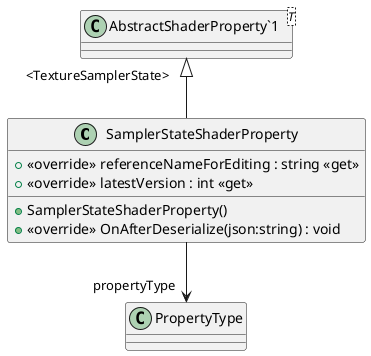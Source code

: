 @startuml
class SamplerStateShaderProperty {
    + SamplerStateShaderProperty()
    + <<override>> referenceNameForEditing : string <<get>>
    + <<override>> latestVersion : int <<get>>
    + <<override>> OnAfterDeserialize(json:string) : void
}
class "AbstractShaderProperty`1"<T> {
}
"AbstractShaderProperty`1" "<TextureSamplerState>" <|-- SamplerStateShaderProperty
SamplerStateShaderProperty --> "propertyType" PropertyType
@enduml
